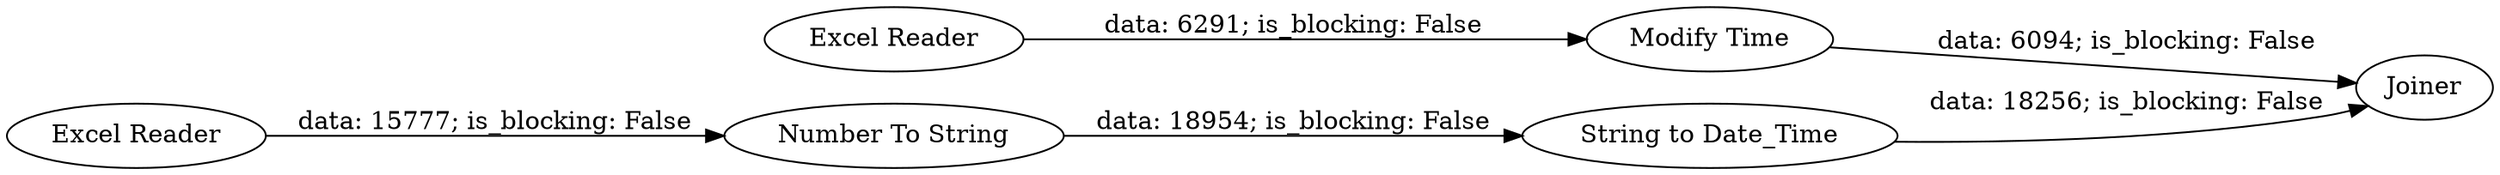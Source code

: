 digraph {
	"7278752885776846749_10" [label="String to Date_Time"]
	"7278752885776846749_11" [label=Joiner]
	"7278752885776846749_6" [label="Excel Reader"]
	"7278752885776846749_8" [label="Excel Reader"]
	"7278752885776846749_9" [label="Number To String"]
	"7278752885776846749_7" [label="Modify Time"]
	"7278752885776846749_7" -> "7278752885776846749_11" [label="data: 6094; is_blocking: False"]
	"7278752885776846749_8" -> "7278752885776846749_9" [label="data: 15777; is_blocking: False"]
	"7278752885776846749_9" -> "7278752885776846749_10" [label="data: 18954; is_blocking: False"]
	"7278752885776846749_10" -> "7278752885776846749_11" [label="data: 18256; is_blocking: False"]
	"7278752885776846749_6" -> "7278752885776846749_7" [label="data: 6291; is_blocking: False"]
	rankdir=LR
}

